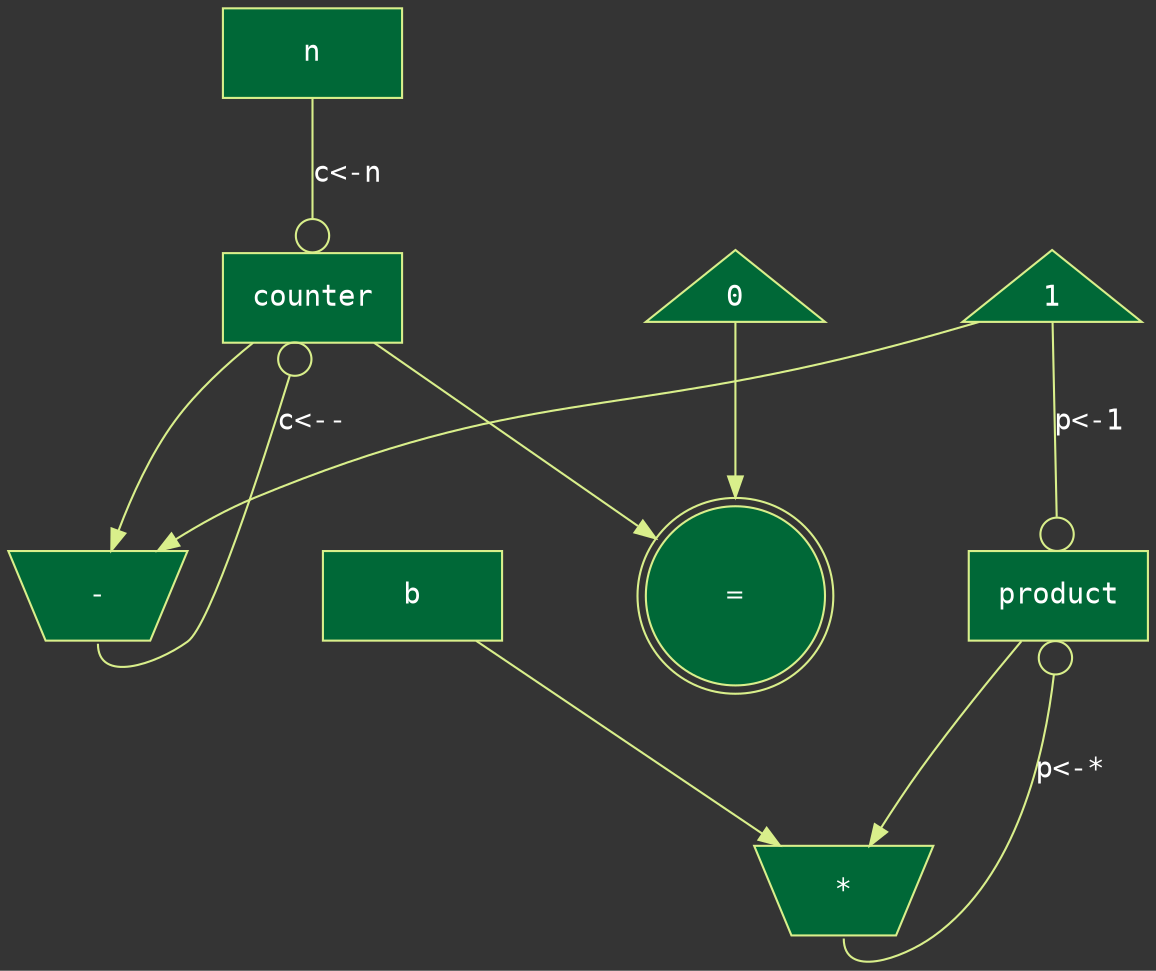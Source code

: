 digraph graph_name {

  graph [
    charset = "UTF-8",
    layout = "dot",
    label = "",
    bgcolor = "#343434",
    fontcolor = white,
    ranksep = 1.0,
    nodesep = 0.9
  ];

  node [
    colorscheme = "rdylgn11",
    style = "filled",
    fontname = "Consolas",
    fontcolor = white,
    color = 7,
    fillcolor = 11,
    height = 0.6,
    width = 1.2
  ];

  edge [
    colorscheme = "rdylgn11",
    fontcolor = white,
    fontname = "Consolas",
    color = 7,
    labelfloat = true
  ];

  // nodes
  n [shape = box];
  b [shape = box];
  counter [shape = box];
  product [shape = box];
  const0 [label = "0", shape = triangle];
  const1 [label = "1", shape = triangle];
  sub [label = "-", shape = invtrapezium];
  mul [label = "*", shape = invtrapezium];
  test [label = "=", shape = doublecircle];

  // edges
  n -> counter [label = "c<-n", arrowhead = odot, arrowsize = 2];
  const1 -> product [label = "p<-1", arrowhead = odot, arrowsize = 2];
  counter -> test;
  const0 -> test;
  counter -> sub;
  const1 -> sub;
  sub -> counter [label = "c<--", arrowhead = odot, arrowsize = 2, tailport = s];
  b -> mul;
  product -> mul;
  mul -> product [label = "p<-*", arrowhead = odot, arrowsize = 2, tailport = s];
}

